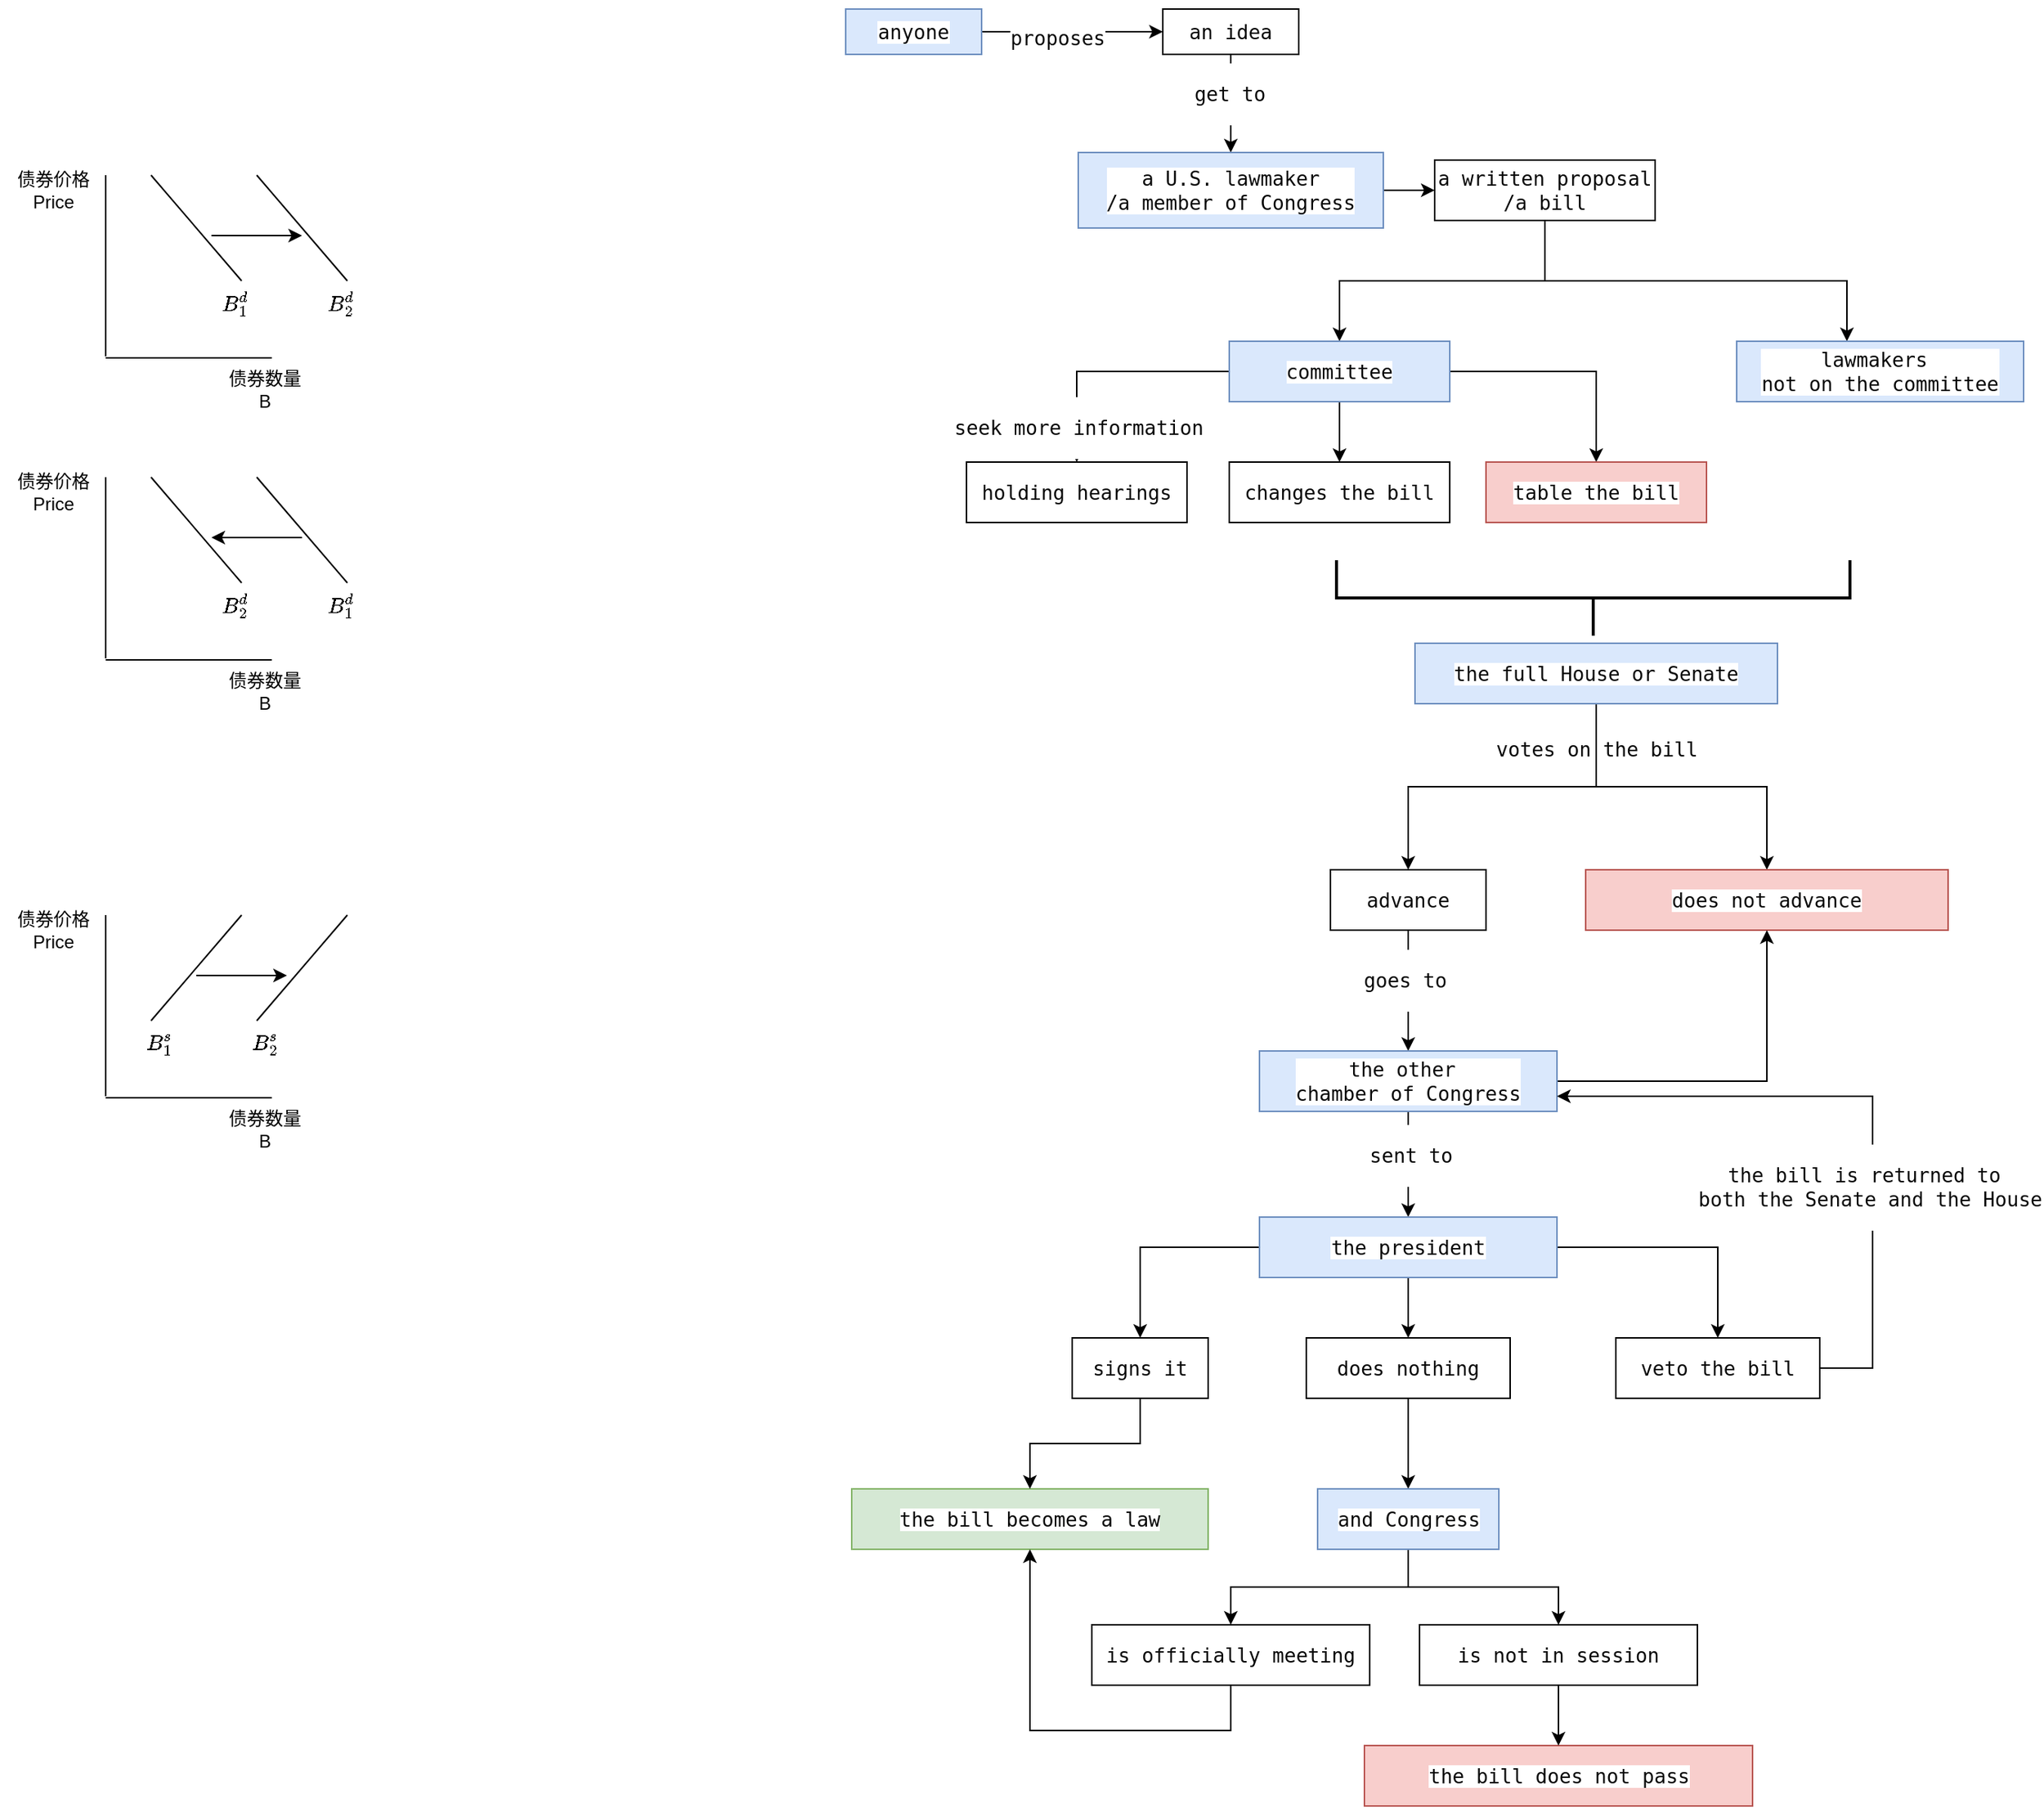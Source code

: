 <mxfile version="20.7.4" type="device"><diagram name="第 1 页" id="z3Xi6wTtAuJE2_mR_JDp"><mxGraphModel dx="1705" dy="1338" grid="1" gridSize="10" guides="1" tooltips="1" connect="1" arrows="1" fold="1" page="1" pageScale="1" pageWidth="827" pageHeight="1169" math="1" shadow="0"><root><mxCell id="0"/><mxCell id="1" parent="0"/><mxCell id="w8jmFfYQM1_4OrAV0-WI-1" value="" style="endArrow=none;html=1;rounded=0;" parent="1" edge="1"><mxGeometry width="50" height="50" relative="1" as="geometry"><mxPoint x="200" y="320" as="sourcePoint"/><mxPoint x="200" y="200" as="targetPoint"/></mxGeometry></mxCell><mxCell id="w8jmFfYQM1_4OrAV0-WI-2" value="" style="endArrow=none;html=1;rounded=0;" parent="1" edge="1"><mxGeometry width="50" height="50" relative="1" as="geometry"><mxPoint x="310" y="321" as="sourcePoint"/><mxPoint x="200" y="321" as="targetPoint"/></mxGeometry></mxCell><mxCell id="w8jmFfYQM1_4OrAV0-WI-3" value="" style="endArrow=none;html=1;rounded=0;" parent="1" edge="1"><mxGeometry width="50" height="50" relative="1" as="geometry"><mxPoint x="230" y="200" as="sourcePoint"/><mxPoint x="290" y="270" as="targetPoint"/></mxGeometry></mxCell><mxCell id="w8jmFfYQM1_4OrAV0-WI-4" value="债券价格&lt;br&gt;Price" style="text;html=1;align=center;verticalAlign=middle;resizable=0;points=[];autosize=1;strokeColor=none;fillColor=none;" parent="1" vertex="1"><mxGeometry x="130" y="190" width="70" height="40" as="geometry"/></mxCell><mxCell id="w8jmFfYQM1_4OrAV0-WI-5" value="债券数量&lt;br&gt;B" style="text;html=1;align=center;verticalAlign=middle;resizable=0;points=[];autosize=1;strokeColor=none;fillColor=none;" parent="1" vertex="1"><mxGeometry x="270" y="322" width="70" height="40" as="geometry"/></mxCell><mxCell id="w8jmFfYQM1_4OrAV0-WI-6" value="$$B_1^d$$" style="text;html=1;align=center;verticalAlign=middle;resizable=0;points=[];autosize=1;strokeColor=none;fillColor=none;" parent="1" vertex="1"><mxGeometry x="240" y="270" width="90" height="30" as="geometry"/></mxCell><mxCell id="w8jmFfYQM1_4OrAV0-WI-7" value="$$B_2^d$$" style="text;html=1;align=center;verticalAlign=middle;resizable=0;points=[];autosize=1;strokeColor=none;fillColor=none;" parent="1" vertex="1"><mxGeometry x="310" y="270" width="90" height="30" as="geometry"/></mxCell><mxCell id="w8jmFfYQM1_4OrAV0-WI-8" value="" style="endArrow=none;html=1;rounded=0;" parent="1" edge="1"><mxGeometry width="50" height="50" relative="1" as="geometry"><mxPoint x="300" y="200" as="sourcePoint"/><mxPoint x="360" y="270" as="targetPoint"/></mxGeometry></mxCell><mxCell id="w8jmFfYQM1_4OrAV0-WI-9" value="" style="endArrow=classic;html=1;rounded=0;" parent="1" edge="1"><mxGeometry width="50" height="50" relative="1" as="geometry"><mxPoint x="270" y="240" as="sourcePoint"/><mxPoint x="330" y="240" as="targetPoint"/></mxGeometry></mxCell><mxCell id="w8jmFfYQM1_4OrAV0-WI-10" value="" style="endArrow=none;html=1;rounded=0;" parent="1" edge="1"><mxGeometry width="50" height="50" relative="1" as="geometry"><mxPoint x="200" y="520" as="sourcePoint"/><mxPoint x="200" y="400" as="targetPoint"/></mxGeometry></mxCell><mxCell id="w8jmFfYQM1_4OrAV0-WI-11" value="" style="endArrow=none;html=1;rounded=0;" parent="1" edge="1"><mxGeometry width="50" height="50" relative="1" as="geometry"><mxPoint x="310" y="521" as="sourcePoint"/><mxPoint x="200" y="521" as="targetPoint"/></mxGeometry></mxCell><mxCell id="w8jmFfYQM1_4OrAV0-WI-12" value="" style="endArrow=none;html=1;rounded=0;" parent="1" edge="1"><mxGeometry width="50" height="50" relative="1" as="geometry"><mxPoint x="230" y="400" as="sourcePoint"/><mxPoint x="290" y="470" as="targetPoint"/></mxGeometry></mxCell><mxCell id="w8jmFfYQM1_4OrAV0-WI-13" value="债券价格&lt;br&gt;Price" style="text;html=1;align=center;verticalAlign=middle;resizable=0;points=[];autosize=1;strokeColor=none;fillColor=none;" parent="1" vertex="1"><mxGeometry x="130" y="390" width="70" height="40" as="geometry"/></mxCell><mxCell id="w8jmFfYQM1_4OrAV0-WI-14" value="债券数量&lt;br&gt;B" style="text;html=1;align=center;verticalAlign=middle;resizable=0;points=[];autosize=1;strokeColor=none;fillColor=none;" parent="1" vertex="1"><mxGeometry x="270" y="522" width="70" height="40" as="geometry"/></mxCell><mxCell id="w8jmFfYQM1_4OrAV0-WI-15" value="$$B_2^d$$" style="text;html=1;align=center;verticalAlign=middle;resizable=0;points=[];autosize=1;strokeColor=none;fillColor=none;" parent="1" vertex="1"><mxGeometry x="240" y="470" width="90" height="30" as="geometry"/></mxCell><mxCell id="w8jmFfYQM1_4OrAV0-WI-16" value="$$B_1^d$$" style="text;html=1;align=center;verticalAlign=middle;resizable=0;points=[];autosize=1;strokeColor=none;fillColor=none;" parent="1" vertex="1"><mxGeometry x="310" y="470" width="90" height="30" as="geometry"/></mxCell><mxCell id="w8jmFfYQM1_4OrAV0-WI-17" value="" style="endArrow=none;html=1;rounded=0;" parent="1" edge="1"><mxGeometry width="50" height="50" relative="1" as="geometry"><mxPoint x="300" y="400" as="sourcePoint"/><mxPoint x="360" y="470" as="targetPoint"/></mxGeometry></mxCell><mxCell id="w8jmFfYQM1_4OrAV0-WI-18" value="" style="endArrow=classic;html=1;rounded=0;" parent="1" edge="1"><mxGeometry width="50" height="50" relative="1" as="geometry"><mxPoint x="330" y="440" as="sourcePoint"/><mxPoint x="270" y="440" as="targetPoint"/></mxGeometry></mxCell><mxCell id="w8jmFfYQM1_4OrAV0-WI-19" value="" style="endArrow=none;html=1;rounded=0;" parent="1" edge="1"><mxGeometry width="50" height="50" relative="1" as="geometry"><mxPoint x="200" y="810" as="sourcePoint"/><mxPoint x="200" y="690" as="targetPoint"/></mxGeometry></mxCell><mxCell id="w8jmFfYQM1_4OrAV0-WI-20" value="" style="endArrow=none;html=1;rounded=0;" parent="1" edge="1"><mxGeometry width="50" height="50" relative="1" as="geometry"><mxPoint x="310" y="811" as="sourcePoint"/><mxPoint x="200" y="811" as="targetPoint"/></mxGeometry></mxCell><mxCell id="w8jmFfYQM1_4OrAV0-WI-21" value="" style="endArrow=none;html=1;rounded=0;" parent="1" edge="1"><mxGeometry width="50" height="50" relative="1" as="geometry"><mxPoint x="290" y="690" as="sourcePoint"/><mxPoint x="230" y="760" as="targetPoint"/></mxGeometry></mxCell><mxCell id="w8jmFfYQM1_4OrAV0-WI-22" value="债券价格&lt;br&gt;Price" style="text;html=1;align=center;verticalAlign=middle;resizable=0;points=[];autosize=1;strokeColor=none;fillColor=none;" parent="1" vertex="1"><mxGeometry x="130" y="680" width="70" height="40" as="geometry"/></mxCell><mxCell id="w8jmFfYQM1_4OrAV0-WI-23" value="债券数量&lt;br&gt;B" style="text;html=1;align=center;verticalAlign=middle;resizable=0;points=[];autosize=1;strokeColor=none;fillColor=none;" parent="1" vertex="1"><mxGeometry x="270" y="812" width="70" height="40" as="geometry"/></mxCell><mxCell id="w8jmFfYQM1_4OrAV0-WI-24" value="$$B_2^s$$" style="text;html=1;align=center;verticalAlign=middle;resizable=0;points=[];autosize=1;strokeColor=none;fillColor=none;" parent="1" vertex="1"><mxGeometry x="260" y="760" width="90" height="30" as="geometry"/></mxCell><mxCell id="w8jmFfYQM1_4OrAV0-WI-25" value="$$B_1^s$$" style="text;html=1;align=center;verticalAlign=middle;resizable=0;points=[];autosize=1;strokeColor=none;fillColor=none;" parent="1" vertex="1"><mxGeometry x="190" y="760" width="90" height="30" as="geometry"/></mxCell><mxCell id="w8jmFfYQM1_4OrAV0-WI-26" value="" style="endArrow=none;html=1;rounded=0;" parent="1" edge="1"><mxGeometry width="50" height="50" relative="1" as="geometry"><mxPoint x="360" y="690" as="sourcePoint"/><mxPoint x="300" y="760" as="targetPoint"/></mxGeometry></mxCell><mxCell id="w8jmFfYQM1_4OrAV0-WI-27" value="" style="endArrow=classic;html=1;rounded=0;" parent="1" edge="1"><mxGeometry width="50" height="50" relative="1" as="geometry"><mxPoint x="260" y="730" as="sourcePoint"/><mxPoint x="320" y="730" as="targetPoint"/></mxGeometry></mxCell><mxCell id="mY4u88y4_mR_WCOlXMIO-3" value="" style="edgeStyle=orthogonalEdgeStyle;rounded=0;orthogonalLoop=1;jettySize=auto;html=1;" edge="1" parent="1" source="mY4u88y4_mR_WCOlXMIO-1" target="mY4u88y4_mR_WCOlXMIO-2"><mxGeometry relative="1" as="geometry"/></mxCell><mxCell id="mY4u88y4_mR_WCOlXMIO-5" value="&lt;pre style=&quot;color: rgb(8, 8, 8); font-family: &amp;quot;JetBrains Mono&amp;quot;, monospace; font-size: 9.8pt;&quot;&gt;proposes&lt;/pre&gt;" style="edgeLabel;html=1;align=center;verticalAlign=middle;resizable=0;points=[];" vertex="1" connectable="0" parent="mY4u88y4_mR_WCOlXMIO-3"><mxGeometry x="-0.167" y="-4" relative="1" as="geometry"><mxPoint as="offset"/></mxGeometry></mxCell><mxCell id="mY4u88y4_mR_WCOlXMIO-1" value="&lt;pre style=&quot;background-color:#ffffff;color:#080808;font-family:'JetBrains Mono',monospace;font-size:9.8pt;&quot;&gt;anyone&lt;/pre&gt;" style="whiteSpace=wrap;html=1;fillColor=#dae8fc;strokeColor=#6c8ebf;" vertex="1" parent="1"><mxGeometry x="690" y="90" width="90" height="30" as="geometry"/></mxCell><mxCell id="mY4u88y4_mR_WCOlXMIO-8" value="" style="edgeStyle=orthogonalEdgeStyle;rounded=0;orthogonalLoop=1;jettySize=auto;html=1;" edge="1" parent="1" source="mY4u88y4_mR_WCOlXMIO-2" target="mY4u88y4_mR_WCOlXMIO-7"><mxGeometry relative="1" as="geometry"/></mxCell><mxCell id="mY4u88y4_mR_WCOlXMIO-9" value="&lt;pre style=&quot;color: rgb(8, 8, 8); font-family: &amp;quot;JetBrains Mono&amp;quot;, monospace; font-size: 9.8pt;&quot;&gt;get to&lt;/pre&gt;" style="edgeLabel;html=1;align=center;verticalAlign=middle;resizable=0;points=[];" vertex="1" connectable="0" parent="mY4u88y4_mR_WCOlXMIO-8"><mxGeometry x="-0.208" y="-1" relative="1" as="geometry"><mxPoint as="offset"/></mxGeometry></mxCell><mxCell id="mY4u88y4_mR_WCOlXMIO-2" value="&lt;pre style=&quot;background-color:#ffffff;color:#080808;font-family:'JetBrains Mono',monospace;font-size:9.8pt;&quot;&gt;&lt;pre style=&quot;font-family: &amp;quot;JetBrains Mono&amp;quot;, monospace; font-size: 9.8pt;&quot;&gt;an idea&lt;/pre&gt;&lt;/pre&gt;" style="whiteSpace=wrap;html=1;" vertex="1" parent="1"><mxGeometry x="900" y="90" width="90" height="30" as="geometry"/></mxCell><mxCell id="mY4u88y4_mR_WCOlXMIO-13" value="" style="edgeStyle=orthogonalEdgeStyle;rounded=0;orthogonalLoop=1;jettySize=auto;html=1;" edge="1" parent="1" source="mY4u88y4_mR_WCOlXMIO-7" target="mY4u88y4_mR_WCOlXMIO-12"><mxGeometry relative="1" as="geometry"/></mxCell><mxCell id="mY4u88y4_mR_WCOlXMIO-7" value="&lt;pre style=&quot;background-color:#ffffff;color:#080808;font-family:'JetBrains Mono',monospace;font-size:9.8pt;&quot;&gt;&lt;pre style=&quot;font-family: &amp;quot;JetBrains Mono&amp;quot;, monospace; font-size: 9.8pt;&quot;&gt;a U.S. lawmaker&lt;br/&gt;/a member of Congress&lt;/pre&gt;&lt;/pre&gt;" style="whiteSpace=wrap;html=1;fillColor=#dae8fc;strokeColor=#6c8ebf;" vertex="1" parent="1"><mxGeometry x="844" y="185" width="202" height="50" as="geometry"/></mxCell><mxCell id="mY4u88y4_mR_WCOlXMIO-16" value="" style="edgeStyle=orthogonalEdgeStyle;rounded=0;orthogonalLoop=1;jettySize=auto;html=1;" edge="1" parent="1" source="mY4u88y4_mR_WCOlXMIO-12" target="mY4u88y4_mR_WCOlXMIO-15"><mxGeometry relative="1" as="geometry"/></mxCell><mxCell id="mY4u88y4_mR_WCOlXMIO-28" value="" style="edgeStyle=orthogonalEdgeStyle;rounded=0;orthogonalLoop=1;jettySize=auto;html=1;" edge="1" parent="1" source="mY4u88y4_mR_WCOlXMIO-12" target="mY4u88y4_mR_WCOlXMIO-27"><mxGeometry relative="1" as="geometry"><Array as="points"><mxPoint x="1153" y="270"/><mxPoint x="1353" y="270"/></Array></mxGeometry></mxCell><mxCell id="mY4u88y4_mR_WCOlXMIO-12" value="&lt;pre style=&quot;background-color:#ffffff;color:#080808;font-family:'JetBrains Mono',monospace;font-size:9.8pt;&quot;&gt;&lt;pre style=&quot;font-family: &amp;quot;JetBrains Mono&amp;quot;, monospace; font-size: 9.8pt;&quot;&gt;a written proposal&lt;br/&gt;/a bill&lt;/pre&gt;&lt;/pre&gt;" style="whiteSpace=wrap;html=1;" vertex="1" parent="1"><mxGeometry x="1080" y="190" width="146" height="40" as="geometry"/></mxCell><mxCell id="mY4u88y4_mR_WCOlXMIO-19" value="" style="edgeStyle=orthogonalEdgeStyle;rounded=0;orthogonalLoop=1;jettySize=auto;html=1;" edge="1" parent="1" source="mY4u88y4_mR_WCOlXMIO-15" target="mY4u88y4_mR_WCOlXMIO-18"><mxGeometry relative="1" as="geometry"/></mxCell><mxCell id="mY4u88y4_mR_WCOlXMIO-20" value="&lt;pre style=&quot;color: rgb(8, 8, 8); font-family: &amp;quot;JetBrains Mono&amp;quot;, monospace; font-size: 9.8pt;&quot;&gt;seek more information&lt;/pre&gt;" style="edgeLabel;html=1;align=center;verticalAlign=middle;resizable=0;points=[];" vertex="1" connectable="0" parent="mY4u88y4_mR_WCOlXMIO-19"><mxGeometry x="0.119" y="-1" relative="1" as="geometry"><mxPoint x="-10" y="38" as="offset"/></mxGeometry></mxCell><mxCell id="mY4u88y4_mR_WCOlXMIO-24" style="edgeStyle=orthogonalEdgeStyle;rounded=0;orthogonalLoop=1;jettySize=auto;html=1;entryX=0.5;entryY=0;entryDx=0;entryDy=0;" edge="1" parent="1" source="mY4u88y4_mR_WCOlXMIO-15" target="mY4u88y4_mR_WCOlXMIO-23"><mxGeometry relative="1" as="geometry"/></mxCell><mxCell id="mY4u88y4_mR_WCOlXMIO-26" value="" style="edgeStyle=orthogonalEdgeStyle;rounded=0;orthogonalLoop=1;jettySize=auto;html=1;" edge="1" parent="1" source="mY4u88y4_mR_WCOlXMIO-15" target="mY4u88y4_mR_WCOlXMIO-25"><mxGeometry relative="1" as="geometry"/></mxCell><mxCell id="mY4u88y4_mR_WCOlXMIO-15" value="&lt;pre style=&quot;background-color:#ffffff;color:#080808;font-family:'JetBrains Mono',monospace;font-size:9.8pt;&quot;&gt;&lt;pre style=&quot;font-family: &amp;quot;JetBrains Mono&amp;quot;, monospace; font-size: 9.8pt;&quot;&gt;committee&lt;/pre&gt;&lt;/pre&gt;" style="whiteSpace=wrap;html=1;fillColor=#dae8fc;strokeColor=#6c8ebf;" vertex="1" parent="1"><mxGeometry x="944" y="310" width="146" height="40" as="geometry"/></mxCell><mxCell id="mY4u88y4_mR_WCOlXMIO-18" value="&lt;pre style=&quot;background-color:#ffffff;color:#080808;font-family:'JetBrains Mono',monospace;font-size:9.8pt;&quot;&gt;&lt;pre style=&quot;font-family: &amp;quot;JetBrains Mono&amp;quot;, monospace; font-size: 9.8pt;&quot;&gt;&lt;pre style=&quot;border-color: var(--border-color); font-size: 9.8pt; font-family: &amp;quot;JetBrains Mono&amp;quot;, monospace;&quot;&gt;&lt;pre style=&quot;font-family: &amp;quot;JetBrains Mono&amp;quot;, monospace; font-size: 9.8pt;&quot;&gt;holding hearings&lt;/pre&gt;&lt;/pre&gt;&lt;/pre&gt;&lt;/pre&gt;" style="whiteSpace=wrap;html=1;" vertex="1" parent="1"><mxGeometry x="770" y="390" width="146" height="40" as="geometry"/></mxCell><mxCell id="mY4u88y4_mR_WCOlXMIO-23" value="&lt;pre style=&quot;background-color:#ffffff;color:#080808;font-family:'JetBrains Mono',monospace;font-size:9.8pt;&quot;&gt;changes the bill&lt;/pre&gt;" style="whiteSpace=wrap;html=1;" vertex="1" parent="1"><mxGeometry x="944" y="390" width="146" height="40" as="geometry"/></mxCell><mxCell id="mY4u88y4_mR_WCOlXMIO-25" value="&lt;pre style=&quot;background-color:#ffffff;color:#080808;font-family:'JetBrains Mono',monospace;font-size:9.8pt;&quot;&gt;&lt;pre style=&quot;font-family: &amp;quot;JetBrains Mono&amp;quot;, monospace; font-size: 9.8pt;&quot;&gt;table&lt;span style=&quot;font-family:'宋体',monospace;&quot;&gt; &lt;/span&gt;the bill&lt;/pre&gt;&lt;/pre&gt;" style="whiteSpace=wrap;html=1;fillColor=#f8cecc;strokeColor=#b85450;" vertex="1" parent="1"><mxGeometry x="1114" y="390" width="146" height="40" as="geometry"/></mxCell><mxCell id="mY4u88y4_mR_WCOlXMIO-27" value="&lt;pre style=&quot;background-color:#ffffff;color:#080808;font-family:'JetBrains Mono',monospace;font-size:9.8pt;&quot;&gt;&lt;pre style=&quot;font-family: &amp;quot;JetBrains Mono&amp;quot;, monospace; font-size: 9.8pt;&quot;&gt;lawmakers &lt;br/&gt;not on the committee&lt;/pre&gt;&lt;/pre&gt;" style="whiteSpace=wrap;html=1;fillColor=#dae8fc;strokeColor=#6c8ebf;" vertex="1" parent="1"><mxGeometry x="1280" y="310" width="190" height="40" as="geometry"/></mxCell><mxCell id="mY4u88y4_mR_WCOlXMIO-29" value="" style="strokeWidth=2;html=1;shape=mxgraph.flowchart.annotation_2;align=left;labelPosition=right;pointerEvents=1;rotation=-90;" vertex="1" parent="1"><mxGeometry x="1160" y="310" width="50" height="340" as="geometry"/></mxCell><mxCell id="mY4u88y4_mR_WCOlXMIO-32" value="" style="edgeStyle=orthogonalEdgeStyle;rounded=0;orthogonalLoop=1;jettySize=auto;html=1;" edge="1" parent="1" source="mY4u88y4_mR_WCOlXMIO-30" target="mY4u88y4_mR_WCOlXMIO-31"><mxGeometry relative="1" as="geometry"/></mxCell><mxCell id="mY4u88y4_mR_WCOlXMIO-33" value="&lt;pre style=&quot;color: rgb(8, 8, 8); font-family: &amp;quot;JetBrains Mono&amp;quot;, monospace; font-size: 9.8pt;&quot;&gt;votes&lt;span style=&quot;color:#3f9101;&quot;&gt; &lt;/span&gt;on the bill&lt;/pre&gt;" style="edgeLabel;html=1;align=center;verticalAlign=middle;resizable=0;points=[];" vertex="1" connectable="0" parent="mY4u88y4_mR_WCOlXMIO-32"><mxGeometry x="-0.28" y="1" relative="1" as="geometry"><mxPoint x="29" y="-26" as="offset"/></mxGeometry></mxCell><mxCell id="mY4u88y4_mR_WCOlXMIO-35" style="edgeStyle=orthogonalEdgeStyle;rounded=0;orthogonalLoop=1;jettySize=auto;html=1;" edge="1" parent="1" source="mY4u88y4_mR_WCOlXMIO-30" target="mY4u88y4_mR_WCOlXMIO-34"><mxGeometry relative="1" as="geometry"/></mxCell><mxCell id="mY4u88y4_mR_WCOlXMIO-30" value="&lt;pre style=&quot;background-color:#ffffff;color:#080808;font-family:'JetBrains Mono',monospace;font-size:9.8pt;&quot;&gt;the full House or Senate&lt;/pre&gt;" style="whiteSpace=wrap;html=1;fillColor=#dae8fc;strokeColor=#6c8ebf;" vertex="1" parent="1"><mxGeometry x="1067" y="510" width="240" height="40" as="geometry"/></mxCell><mxCell id="mY4u88y4_mR_WCOlXMIO-37" value="" style="edgeStyle=orthogonalEdgeStyle;rounded=0;orthogonalLoop=1;jettySize=auto;html=1;" edge="1" parent="1" source="mY4u88y4_mR_WCOlXMIO-31" target="mY4u88y4_mR_WCOlXMIO-36"><mxGeometry relative="1" as="geometry"/></mxCell><mxCell id="mY4u88y4_mR_WCOlXMIO-38" value="&lt;pre style=&quot;border-color: var(--border-color); color: rgb(8, 8, 8); font-size: 9.8pt; font-family: &amp;quot;JetBrains Mono&amp;quot;, monospace;&quot;&gt;goes to &lt;/pre&gt;" style="edgeLabel;html=1;align=center;verticalAlign=middle;resizable=0;points=[];" vertex="1" connectable="0" parent="mY4u88y4_mR_WCOlXMIO-37"><mxGeometry x="-0.191" y="1" relative="1" as="geometry"><mxPoint as="offset"/></mxGeometry></mxCell><mxCell id="mY4u88y4_mR_WCOlXMIO-31" value="&lt;pre style=&quot;background-color:#ffffff;color:#080808;font-family:'JetBrains Mono',monospace;font-size:9.8pt;&quot;&gt;&lt;pre style=&quot;font-family: &amp;quot;JetBrains Mono&amp;quot;, monospace; font-size: 9.8pt;&quot;&gt;advance&lt;/pre&gt;&lt;/pre&gt;" style="whiteSpace=wrap;html=1;" vertex="1" parent="1"><mxGeometry x="1011" y="660" width="103" height="40" as="geometry"/></mxCell><mxCell id="mY4u88y4_mR_WCOlXMIO-34" value="&lt;pre style=&quot;background-color:#ffffff;color:#080808;font-family:'JetBrains Mono',monospace;font-size:9.8pt;&quot;&gt;&lt;pre style=&quot;font-family: &amp;quot;JetBrains Mono&amp;quot;, monospace; font-size: 9.8pt;&quot;&gt;does not advance&lt;/pre&gt;&lt;/pre&gt;" style="whiteSpace=wrap;html=1;fillColor=#f8cecc;strokeColor=#b85450;" vertex="1" parent="1"><mxGeometry x="1180" y="660" width="240" height="40" as="geometry"/></mxCell><mxCell id="mY4u88y4_mR_WCOlXMIO-40" value="" style="edgeStyle=orthogonalEdgeStyle;rounded=0;orthogonalLoop=1;jettySize=auto;html=1;" edge="1" parent="1" source="mY4u88y4_mR_WCOlXMIO-36" target="mY4u88y4_mR_WCOlXMIO-39"><mxGeometry relative="1" as="geometry"/></mxCell><mxCell id="mY4u88y4_mR_WCOlXMIO-41" value="&lt;pre style=&quot;color: rgb(8, 8, 8); font-family: &amp;quot;JetBrains Mono&amp;quot;, monospace; font-size: 9.8pt;&quot;&gt;sent to&lt;/pre&gt;" style="edgeLabel;html=1;align=center;verticalAlign=middle;resizable=0;points=[];" vertex="1" connectable="0" parent="mY4u88y4_mR_WCOlXMIO-40"><mxGeometry x="-0.176" y="1" relative="1" as="geometry"><mxPoint as="offset"/></mxGeometry></mxCell><mxCell id="mY4u88y4_mR_WCOlXMIO-49" style="edgeStyle=orthogonalEdgeStyle;rounded=0;orthogonalLoop=1;jettySize=auto;html=1;entryX=0.5;entryY=1;entryDx=0;entryDy=0;" edge="1" parent="1" source="mY4u88y4_mR_WCOlXMIO-36" target="mY4u88y4_mR_WCOlXMIO-34"><mxGeometry relative="1" as="geometry"/></mxCell><mxCell id="mY4u88y4_mR_WCOlXMIO-36" value="&lt;pre style=&quot;background-color:#ffffff;color:#080808;font-family:'JetBrains Mono',monospace;font-size:9.8pt;&quot;&gt;&lt;pre style=&quot;font-family: &amp;quot;JetBrains Mono&amp;quot;, monospace; font-size: 9.8pt;&quot;&gt;the other &lt;br/&gt;chamber of Congress&lt;/pre&gt;&lt;/pre&gt;" style="whiteSpace=wrap;html=1;fillColor=#dae8fc;strokeColor=#6c8ebf;" vertex="1" parent="1"><mxGeometry x="964" y="780" width="197" height="40" as="geometry"/></mxCell><mxCell id="mY4u88y4_mR_WCOlXMIO-65" style="edgeStyle=orthogonalEdgeStyle;rounded=0;orthogonalLoop=1;jettySize=auto;html=1;" edge="1" parent="1" source="mY4u88y4_mR_WCOlXMIO-39" target="mY4u88y4_mR_WCOlXMIO-64"><mxGeometry relative="1" as="geometry"/></mxCell><mxCell id="mY4u88y4_mR_WCOlXMIO-67" style="edgeStyle=orthogonalEdgeStyle;rounded=0;orthogonalLoop=1;jettySize=auto;html=1;" edge="1" parent="1" source="mY4u88y4_mR_WCOlXMIO-39" target="mY4u88y4_mR_WCOlXMIO-66"><mxGeometry relative="1" as="geometry"/></mxCell><mxCell id="mY4u88y4_mR_WCOlXMIO-69" style="edgeStyle=orthogonalEdgeStyle;rounded=0;orthogonalLoop=1;jettySize=auto;html=1;entryX=0.5;entryY=0;entryDx=0;entryDy=0;" edge="1" parent="1" source="mY4u88y4_mR_WCOlXMIO-39" target="mY4u88y4_mR_WCOlXMIO-68"><mxGeometry relative="1" as="geometry"/></mxCell><mxCell id="mY4u88y4_mR_WCOlXMIO-39" value="&lt;pre style=&quot;background-color:#ffffff;color:#080808;font-family:'JetBrains Mono',monospace;font-size:9.8pt;&quot;&gt;&lt;pre style=&quot;font-family: &amp;quot;JetBrains Mono&amp;quot;, monospace; font-size: 9.8pt;&quot;&gt;the president&lt;/pre&gt;&lt;/pre&gt;" style="whiteSpace=wrap;html=1;fillColor=#dae8fc;strokeColor=#6c8ebf;" vertex="1" parent="1"><mxGeometry x="964" y="890" width="197" height="40" as="geometry"/></mxCell><mxCell id="mY4u88y4_mR_WCOlXMIO-44" value="&lt;pre style=&quot;background-color:#ffffff;color:#080808;font-family:'JetBrains Mono',monospace;font-size:9.8pt;&quot;&gt;&lt;pre style=&quot;font-family: &amp;quot;JetBrains Mono&amp;quot;, monospace; font-size: 9.8pt;&quot;&gt;the bill becomes a law&lt;/pre&gt;&lt;/pre&gt;" style="whiteSpace=wrap;html=1;fillColor=#d5e8d4;strokeColor=#82b366;" vertex="1" parent="1"><mxGeometry x="694" y="1070" width="236" height="40" as="geometry"/></mxCell><mxCell id="mY4u88y4_mR_WCOlXMIO-58" value="&lt;pre style=&quot;background-color:#ffffff;color:#080808;font-family:'JetBrains Mono',monospace;font-size:9.8pt;&quot;&gt;&lt;pre style=&quot;font-family: &amp;quot;JetBrains Mono&amp;quot;, monospace; font-size: 9.8pt;&quot;&gt;the bill does not pass&lt;/pre&gt;&lt;/pre&gt;" style="whiteSpace=wrap;html=1;fillColor=#f8cecc;strokeColor=#b85450;" vertex="1" parent="1"><mxGeometry x="1033.5" y="1240" width="257" height="40" as="geometry"/></mxCell><mxCell id="mY4u88y4_mR_WCOlXMIO-71" style="edgeStyle=orthogonalEdgeStyle;rounded=0;orthogonalLoop=1;jettySize=auto;html=1;" edge="1" parent="1" source="mY4u88y4_mR_WCOlXMIO-64" target="mY4u88y4_mR_WCOlXMIO-44"><mxGeometry relative="1" as="geometry"/></mxCell><mxCell id="mY4u88y4_mR_WCOlXMIO-64" value="&lt;pre style=&quot;border-color: var(--border-color); color: rgb(8, 8, 8); font-family: &amp;quot;JetBrains Mono&amp;quot;, monospace; font-size: 9.8pt;&quot;&gt;signs it&lt;/pre&gt;" style="whiteSpace=wrap;html=1;" vertex="1" parent="1"><mxGeometry x="840" y="970" width="90" height="40" as="geometry"/></mxCell><mxCell id="mY4u88y4_mR_WCOlXMIO-74" style="edgeStyle=orthogonalEdgeStyle;rounded=0;orthogonalLoop=1;jettySize=auto;html=1;entryX=0.5;entryY=0;entryDx=0;entryDy=0;" edge="1" parent="1" source="mY4u88y4_mR_WCOlXMIO-66" target="mY4u88y4_mR_WCOlXMIO-73"><mxGeometry relative="1" as="geometry"/></mxCell><mxCell id="mY4u88y4_mR_WCOlXMIO-66" value="&lt;pre style=&quot;border-color: var(--border-color); color: rgb(8, 8, 8); font-family: &amp;quot;JetBrains Mono&amp;quot;, monospace; font-size: 9.8pt;&quot;&gt;&lt;pre style=&quot;border-color: var(--border-color); font-family: &amp;quot;JetBrains Mono&amp;quot;, monospace; font-size: 9.8pt;&quot;&gt;does nothing&lt;/pre&gt;&lt;/pre&gt;" style="whiteSpace=wrap;html=1;" vertex="1" parent="1"><mxGeometry x="995" y="970" width="135" height="40" as="geometry"/></mxCell><mxCell id="mY4u88y4_mR_WCOlXMIO-82" style="edgeStyle=orthogonalEdgeStyle;rounded=0;orthogonalLoop=1;jettySize=auto;html=1;entryX=1;entryY=0.75;entryDx=0;entryDy=0;" edge="1" parent="1" source="mY4u88y4_mR_WCOlXMIO-68" target="mY4u88y4_mR_WCOlXMIO-36"><mxGeometry x="0.05" y="-139" relative="1" as="geometry"><Array as="points"><mxPoint x="1370" y="990"/><mxPoint x="1370" y="810"/></Array><mxPoint y="5" as="offset"/></mxGeometry></mxCell><mxCell id="mY4u88y4_mR_WCOlXMIO-83" value="&lt;pre style=&quot;color: rgb(8, 8, 8); font-family: &amp;quot;JetBrains Mono&amp;quot;, monospace; font-size: 9.8pt;&quot;&gt;the bill is returned to &lt;br/&gt;both the Senate and the House&lt;/pre&gt;" style="edgeLabel;html=1;align=center;verticalAlign=middle;resizable=0;points=[];" vertex="1" connectable="0" parent="mY4u88y4_mR_WCOlXMIO-82"><mxGeometry x="-0.267" y="2" relative="1" as="geometry"><mxPoint as="offset"/></mxGeometry></mxCell><mxCell id="mY4u88y4_mR_WCOlXMIO-68" value="&lt;pre style=&quot;border-color: var(--border-color); color: rgb(8, 8, 8); font-family: &amp;quot;JetBrains Mono&amp;quot;, monospace; font-size: 9.8pt;&quot;&gt;&lt;pre style=&quot;border-color: var(--border-color); font-family: &amp;quot;JetBrains Mono&amp;quot;, monospace; font-size: 9.8pt;&quot;&gt;&lt;pre style=&quot;background-color: rgb(255, 255, 255); font-family: &amp;quot;JetBrains Mono&amp;quot;, monospace; font-size: 9.8pt;&quot;&gt;veto the bill&lt;/pre&gt;&lt;/pre&gt;&lt;/pre&gt;" style="whiteSpace=wrap;html=1;" vertex="1" parent="1"><mxGeometry x="1200" y="970" width="135" height="40" as="geometry"/></mxCell><mxCell id="mY4u88y4_mR_WCOlXMIO-77" style="edgeStyle=orthogonalEdgeStyle;rounded=0;orthogonalLoop=1;jettySize=auto;html=1;" edge="1" parent="1" source="mY4u88y4_mR_WCOlXMIO-73" target="mY4u88y4_mR_WCOlXMIO-76"><mxGeometry relative="1" as="geometry"/></mxCell><mxCell id="mY4u88y4_mR_WCOlXMIO-79" style="edgeStyle=orthogonalEdgeStyle;rounded=0;orthogonalLoop=1;jettySize=auto;html=1;" edge="1" parent="1" source="mY4u88y4_mR_WCOlXMIO-73" target="mY4u88y4_mR_WCOlXMIO-78"><mxGeometry relative="1" as="geometry"/></mxCell><mxCell id="mY4u88y4_mR_WCOlXMIO-73" value="&lt;pre style=&quot;background-color:#ffffff;color:#080808;font-family:'JetBrains Mono',monospace;font-size:9.8pt;&quot;&gt;&lt;pre style=&quot;font-family: &amp;quot;JetBrains Mono&amp;quot;, monospace; font-size: 9.8pt;&quot;&gt;&lt;pre style=&quot;border-color: var(--border-color); font-size: 9.8pt; font-family: &amp;quot;JetBrains Mono&amp;quot;, monospace;&quot;&gt;and Congress&lt;/pre&gt;&lt;/pre&gt;&lt;/pre&gt;" style="whiteSpace=wrap;html=1;fillColor=#dae8fc;strokeColor=#6c8ebf;" vertex="1" parent="1"><mxGeometry x="1002.5" y="1070" width="120" height="40" as="geometry"/></mxCell><mxCell id="mY4u88y4_mR_WCOlXMIO-81" style="edgeStyle=orthogonalEdgeStyle;rounded=0;orthogonalLoop=1;jettySize=auto;html=1;exitX=0.5;exitY=1;exitDx=0;exitDy=0;entryX=0.5;entryY=1;entryDx=0;entryDy=0;" edge="1" parent="1" source="mY4u88y4_mR_WCOlXMIO-76" target="mY4u88y4_mR_WCOlXMIO-44"><mxGeometry relative="1" as="geometry"><mxPoint x="790" y="1140" as="targetPoint"/><Array as="points"><mxPoint x="945" y="1230"/><mxPoint x="812" y="1230"/></Array></mxGeometry></mxCell><mxCell id="mY4u88y4_mR_WCOlXMIO-76" value="&lt;pre style=&quot;background-color:#ffffff;color:#080808;font-family:'JetBrains Mono',monospace;font-size:9.8pt;&quot;&gt;&lt;pre style=&quot;font-family: &amp;quot;JetBrains Mono&amp;quot;, monospace; font-size: 9.8pt;&quot;&gt;&lt;pre style=&quot;border-color: var(--border-color); font-size: 9.8pt; font-family: &amp;quot;JetBrains Mono&amp;quot;, monospace;&quot;&gt;is officially meeting&lt;/pre&gt;&lt;/pre&gt;&lt;/pre&gt;" style="whiteSpace=wrap;html=1;" vertex="1" parent="1"><mxGeometry x="853" y="1160" width="184" height="40" as="geometry"/></mxCell><mxCell id="mY4u88y4_mR_WCOlXMIO-80" style="edgeStyle=orthogonalEdgeStyle;rounded=0;orthogonalLoop=1;jettySize=auto;html=1;entryX=0.5;entryY=0;entryDx=0;entryDy=0;" edge="1" parent="1" source="mY4u88y4_mR_WCOlXMIO-78" target="mY4u88y4_mR_WCOlXMIO-58"><mxGeometry relative="1" as="geometry"/></mxCell><mxCell id="mY4u88y4_mR_WCOlXMIO-78" value="&lt;pre style=&quot;background-color:#ffffff;color:#080808;font-family:'JetBrains Mono',monospace;font-size:9.8pt;&quot;&gt;&lt;pre style=&quot;font-family: &amp;quot;JetBrains Mono&amp;quot;, monospace; font-size: 9.8pt;&quot;&gt;&lt;pre style=&quot;border-color: var(--border-color); font-size: 9.8pt; font-family: &amp;quot;JetBrains Mono&amp;quot;, monospace;&quot;&gt;is not in session&lt;/pre&gt;&lt;/pre&gt;&lt;/pre&gt;" style="whiteSpace=wrap;html=1;" vertex="1" parent="1"><mxGeometry x="1070" y="1160" width="184" height="40" as="geometry"/></mxCell></root></mxGraphModel></diagram></mxfile>